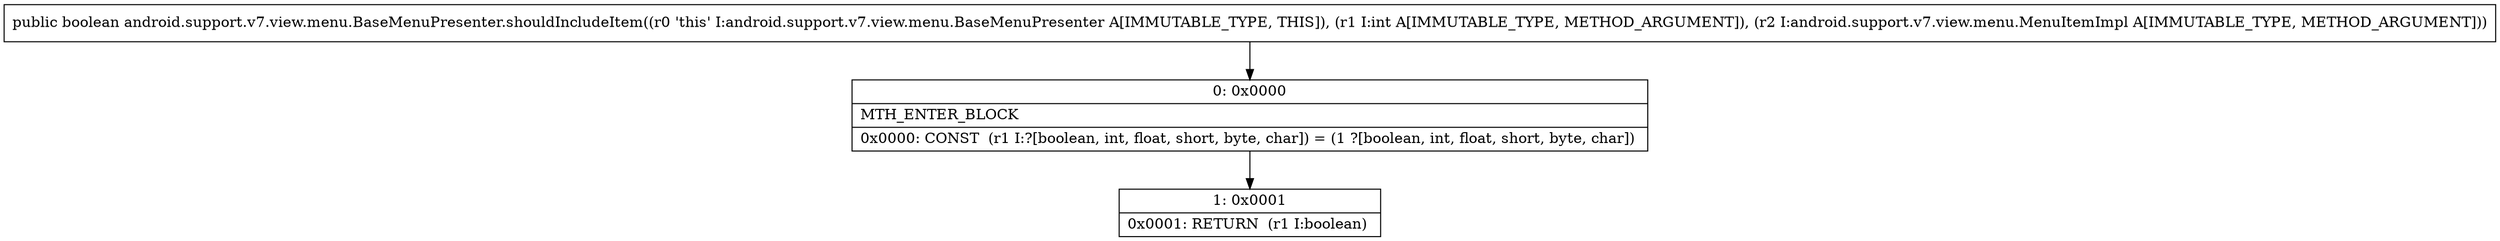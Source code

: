 digraph "CFG forandroid.support.v7.view.menu.BaseMenuPresenter.shouldIncludeItem(ILandroid\/support\/v7\/view\/menu\/MenuItemImpl;)Z" {
Node_0 [shape=record,label="{0\:\ 0x0000|MTH_ENTER_BLOCK\l|0x0000: CONST  (r1 I:?[boolean, int, float, short, byte, char]) = (1 ?[boolean, int, float, short, byte, char]) \l}"];
Node_1 [shape=record,label="{1\:\ 0x0001|0x0001: RETURN  (r1 I:boolean) \l}"];
MethodNode[shape=record,label="{public boolean android.support.v7.view.menu.BaseMenuPresenter.shouldIncludeItem((r0 'this' I:android.support.v7.view.menu.BaseMenuPresenter A[IMMUTABLE_TYPE, THIS]), (r1 I:int A[IMMUTABLE_TYPE, METHOD_ARGUMENT]), (r2 I:android.support.v7.view.menu.MenuItemImpl A[IMMUTABLE_TYPE, METHOD_ARGUMENT])) }"];
MethodNode -> Node_0;
Node_0 -> Node_1;
}

